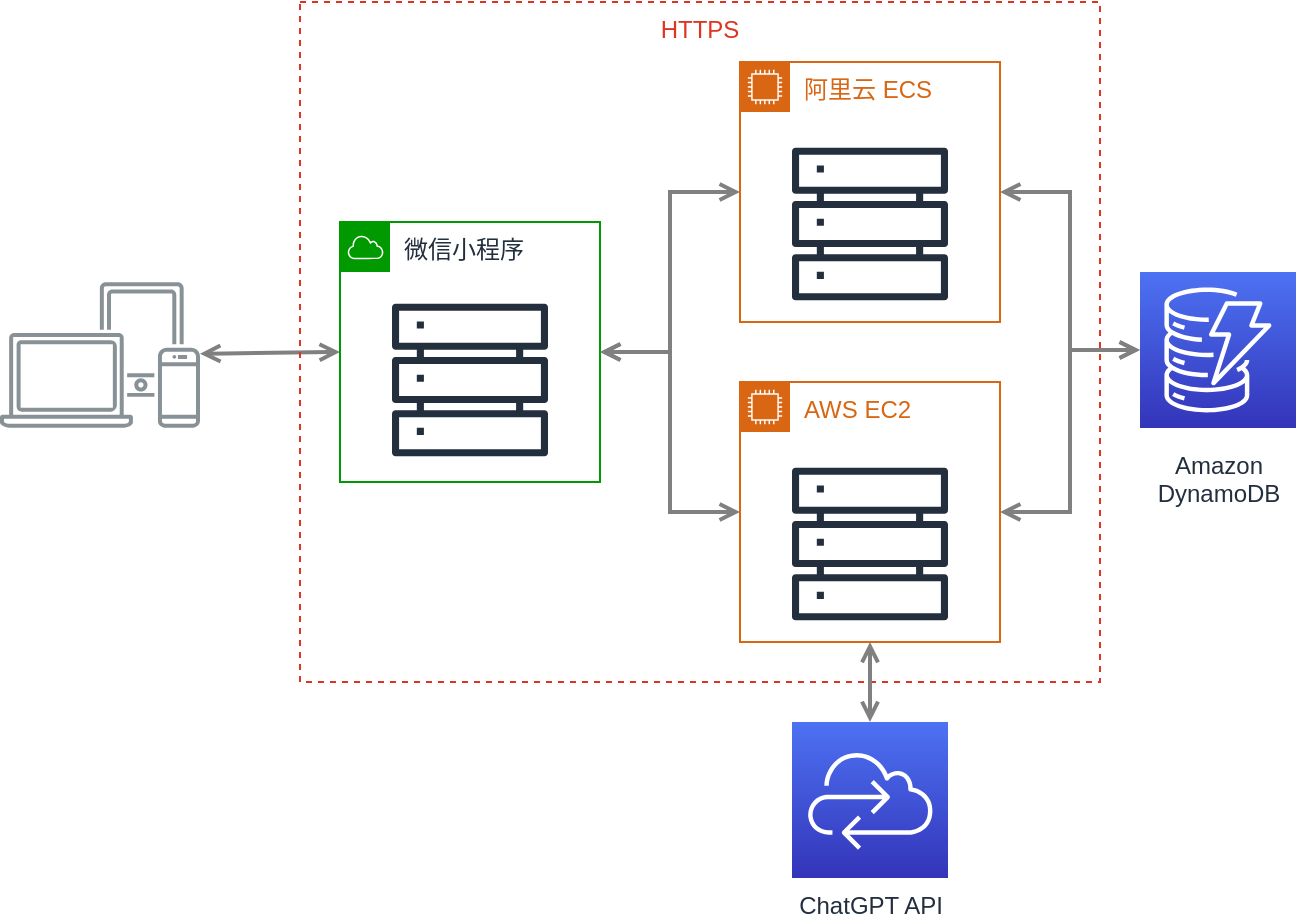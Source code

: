 <mxfile version="21.2.9" type="github">
  <diagram id="Ht1M8jgEwFfnCIfOTk4-" name="Page-1">
    <mxGraphModel dx="989" dy="527" grid="1" gridSize="10" guides="1" tooltips="1" connect="1" arrows="1" fold="1" page="1" pageScale="1" pageWidth="1169" pageHeight="827" math="0" shadow="0">
      <root>
        <mxCell id="0" />
        <mxCell id="1" parent="0" />
        <mxCell id="UEzPUAAOIrF-is8g5C7q-132" style="rounded=0;orthogonalLoop=1;jettySize=auto;html=1;startArrow=open;startFill=0;endArrow=open;endFill=0;strokeWidth=2;strokeColor=#808080;entryX=0;entryY=0.5;entryDx=0;entryDy=0;" parent="1" source="e5bKQ0c9mWcY80X0VNY2-3" target="e5bKQ0c9mWcY80X0VNY2-6" edge="1">
          <mxGeometry relative="1" as="geometry">
            <mxPoint x="658.499" y="372" as="sourcePoint" />
          </mxGeometry>
        </mxCell>
        <mxCell id="UEzPUAAOIrF-is8g5C7q-119" value="Amazon&lt;br&gt;DynamoDB&lt;br&gt;" style="outlineConnect=0;fontColor=#232F3E;gradientColor=#4D72F3;gradientDirection=north;fillColor=#3334B9;strokeColor=#ffffff;dashed=0;verticalLabelPosition=bottom;verticalAlign=top;align=center;html=1;fontSize=12;fontStyle=0;aspect=fixed;shape=mxgraph.aws4.resourceIcon;resIcon=mxgraph.aws4.dynamodb;labelBackgroundColor=#ffffff;spacingTop=5;" parent="1" vertex="1">
          <mxGeometry x="680.0" y="305" width="78" height="78" as="geometry" />
        </mxCell>
        <mxCell id="e5bKQ0c9mWcY80X0VNY2-3" value="" style="sketch=0;outlineConnect=0;gradientColor=none;fontColor=#545B64;strokeColor=none;fillColor=#879196;dashed=0;verticalLabelPosition=bottom;verticalAlign=top;align=center;html=1;fontSize=12;fontStyle=0;aspect=fixed;shape=mxgraph.aws4.illustration_devices;pointerEvents=1" vertex="1" parent="1">
          <mxGeometry x="110" y="310" width="100" height="73" as="geometry" />
        </mxCell>
        <mxCell id="e5bKQ0c9mWcY80X0VNY2-6" value="微信小程序" style="points=[[0,0],[0.25,0],[0.5,0],[0.75,0],[1,0],[1,0.25],[1,0.5],[1,0.75],[1,1],[0.75,1],[0.5,1],[0.25,1],[0,1],[0,0.75],[0,0.5],[0,0.25]];outlineConnect=0;gradientColor=none;html=1;whiteSpace=wrap;fontSize=12;fontStyle=0;container=1;pointerEvents=0;collapsible=0;recursiveResize=0;shape=mxgraph.aws4.group;grIcon=mxgraph.aws4.group_aws_cloud;strokeColor=#009900;fillColor=none;verticalAlign=top;align=left;spacingLeft=30;fontColor=#232F3E;dashed=0;" vertex="1" parent="1">
          <mxGeometry x="280" y="280" width="130" height="130" as="geometry" />
        </mxCell>
        <mxCell id="e5bKQ0c9mWcY80X0VNY2-10" value="" style="sketch=0;outlineConnect=0;fontColor=#232F3E;gradientColor=none;fillColor=#232F3D;strokeColor=none;dashed=0;verticalLabelPosition=bottom;verticalAlign=top;align=center;html=1;fontSize=12;fontStyle=0;aspect=fixed;pointerEvents=1;shape=mxgraph.aws4.servers;" vertex="1" parent="e5bKQ0c9mWcY80X0VNY2-6">
          <mxGeometry x="26" y="40" width="78" height="78" as="geometry" />
        </mxCell>
        <mxCell id="e5bKQ0c9mWcY80X0VNY2-12" value="HTTPS" style="fillColor=none;strokeColor=#DD3522;verticalAlign=top;fontStyle=0;fontColor=#DD3522;whiteSpace=wrap;html=1;dashed=1;" vertex="1" parent="1">
          <mxGeometry x="260" y="170" width="400" height="340" as="geometry" />
        </mxCell>
        <mxCell id="e5bKQ0c9mWcY80X0VNY2-13" value="阿里云 ECS" style="points=[[0,0],[0.25,0],[0.5,0],[0.75,0],[1,0],[1,0.25],[1,0.5],[1,0.75],[1,1],[0.75,1],[0.5,1],[0.25,1],[0,1],[0,0.75],[0,0.5],[0,0.25]];outlineConnect=0;gradientColor=none;html=1;whiteSpace=wrap;fontSize=12;fontStyle=0;container=1;pointerEvents=0;collapsible=0;recursiveResize=0;shape=mxgraph.aws4.group;grIcon=mxgraph.aws4.group_ec2_instance_contents;strokeColor=#D86613;fillColor=none;verticalAlign=top;align=left;spacingLeft=30;fontColor=#D86613;dashed=0;" vertex="1" parent="1">
          <mxGeometry x="480" y="200" width="130" height="130" as="geometry" />
        </mxCell>
        <mxCell id="e5bKQ0c9mWcY80X0VNY2-15" value="" style="sketch=0;outlineConnect=0;fontColor=#232F3E;gradientColor=none;fillColor=#232F3D;strokeColor=none;dashed=0;verticalLabelPosition=bottom;verticalAlign=top;align=center;html=1;fontSize=12;fontStyle=0;aspect=fixed;pointerEvents=1;shape=mxgraph.aws4.servers;" vertex="1" parent="e5bKQ0c9mWcY80X0VNY2-13">
          <mxGeometry x="26" y="42" width="78" height="78" as="geometry" />
        </mxCell>
        <mxCell id="e5bKQ0c9mWcY80X0VNY2-14" style="rounded=0;orthogonalLoop=1;jettySize=auto;html=1;startArrow=open;startFill=0;endArrow=open;endFill=0;strokeWidth=2;strokeColor=#808080;entryX=0;entryY=0.5;entryDx=0;entryDy=0;exitX=1;exitY=0.5;exitDx=0;exitDy=0;edgeStyle=orthogonalEdgeStyle;" edge="1" parent="1" source="e5bKQ0c9mWcY80X0VNY2-6" target="e5bKQ0c9mWcY80X0VNY2-13">
          <mxGeometry relative="1" as="geometry">
            <mxPoint x="200" y="356" as="sourcePoint" />
            <mxPoint x="290" y="355" as="targetPoint" />
          </mxGeometry>
        </mxCell>
        <mxCell id="e5bKQ0c9mWcY80X0VNY2-16" value="AWS EC2" style="points=[[0,0],[0.25,0],[0.5,0],[0.75,0],[1,0],[1,0.25],[1,0.5],[1,0.75],[1,1],[0.75,1],[0.5,1],[0.25,1],[0,1],[0,0.75],[0,0.5],[0,0.25]];outlineConnect=0;gradientColor=none;html=1;whiteSpace=wrap;fontSize=12;fontStyle=0;container=1;pointerEvents=0;collapsible=0;recursiveResize=0;shape=mxgraph.aws4.group;grIcon=mxgraph.aws4.group_ec2_instance_contents;strokeColor=#D86613;fillColor=none;verticalAlign=top;align=left;spacingLeft=30;fontColor=#D86613;dashed=0;" vertex="1" parent="1">
          <mxGeometry x="480" y="360" width="130" height="130" as="geometry" />
        </mxCell>
        <mxCell id="e5bKQ0c9mWcY80X0VNY2-17" value="" style="sketch=0;outlineConnect=0;fontColor=#232F3E;gradientColor=none;fillColor=#232F3D;strokeColor=none;dashed=0;verticalLabelPosition=bottom;verticalAlign=top;align=center;html=1;fontSize=12;fontStyle=0;aspect=fixed;pointerEvents=1;shape=mxgraph.aws4.servers;" vertex="1" parent="e5bKQ0c9mWcY80X0VNY2-16">
          <mxGeometry x="26" y="42" width="78" height="78" as="geometry" />
        </mxCell>
        <mxCell id="e5bKQ0c9mWcY80X0VNY2-20" style="rounded=0;orthogonalLoop=1;jettySize=auto;html=1;startArrow=open;startFill=0;endArrow=open;endFill=0;strokeWidth=2;strokeColor=#808080;entryX=0;entryY=0.5;entryDx=0;entryDy=0;exitX=1;exitY=0.5;exitDx=0;exitDy=0;edgeStyle=orthogonalEdgeStyle;" edge="1" parent="1" source="e5bKQ0c9mWcY80X0VNY2-6" target="e5bKQ0c9mWcY80X0VNY2-16">
          <mxGeometry relative="1" as="geometry">
            <mxPoint x="420" y="355" as="sourcePoint" />
            <mxPoint x="475" y="275" as="targetPoint" />
          </mxGeometry>
        </mxCell>
        <mxCell id="e5bKQ0c9mWcY80X0VNY2-21" style="rounded=0;orthogonalLoop=1;jettySize=auto;html=1;startArrow=open;startFill=0;endArrow=open;endFill=0;strokeWidth=2;strokeColor=#808080;exitX=1;exitY=0.5;exitDx=0;exitDy=0;edgeStyle=orthogonalEdgeStyle;" edge="1" parent="1" source="e5bKQ0c9mWcY80X0VNY2-13" target="UEzPUAAOIrF-is8g5C7q-119">
          <mxGeometry relative="1" as="geometry">
            <mxPoint x="640" y="280" as="sourcePoint" />
            <mxPoint x="710" y="200" as="targetPoint" />
          </mxGeometry>
        </mxCell>
        <mxCell id="e5bKQ0c9mWcY80X0VNY2-22" style="rounded=0;orthogonalLoop=1;jettySize=auto;html=1;startArrow=open;startFill=0;endArrow=open;endFill=0;strokeWidth=2;strokeColor=#808080;exitX=1;exitY=0.5;exitDx=0;exitDy=0;edgeStyle=orthogonalEdgeStyle;" edge="1" parent="1" source="e5bKQ0c9mWcY80X0VNY2-16" target="UEzPUAAOIrF-is8g5C7q-119">
          <mxGeometry relative="1" as="geometry">
            <mxPoint x="630" y="430" as="sourcePoint" />
            <mxPoint x="700" y="509" as="targetPoint" />
          </mxGeometry>
        </mxCell>
        <mxCell id="e5bKQ0c9mWcY80X0VNY2-23" value="ChatGPT API" style="sketch=0;points=[[0,0,0],[0.25,0,0],[0.5,0,0],[0.75,0,0],[1,0,0],[0,1,0],[0.25,1,0],[0.5,1,0],[0.75,1,0],[1,1,0],[0,0.25,0],[0,0.5,0],[0,0.75,0],[1,0.25,0],[1,0.5,0],[1,0.75,0]];outlineConnect=0;fontColor=#232F3E;gradientColor=#4D72F3;gradientDirection=north;fillColor=#3334B9;strokeColor=#ffffff;dashed=0;verticalLabelPosition=bottom;verticalAlign=top;align=center;html=1;fontSize=12;fontStyle=0;aspect=fixed;shape=mxgraph.aws4.resourceIcon;resIcon=mxgraph.aws4.cloud_control_api;" vertex="1" parent="1">
          <mxGeometry x="506" y="530" width="78" height="78" as="geometry" />
        </mxCell>
        <mxCell id="e5bKQ0c9mWcY80X0VNY2-24" style="rounded=0;orthogonalLoop=1;jettySize=auto;html=1;startArrow=open;startFill=0;endArrow=open;endFill=0;strokeWidth=2;strokeColor=#808080;entryX=0.5;entryY=0;entryDx=0;entryDy=0;entryPerimeter=0;" edge="1" parent="1" source="e5bKQ0c9mWcY80X0VNY2-16" target="e5bKQ0c9mWcY80X0VNY2-23">
          <mxGeometry relative="1" as="geometry">
            <mxPoint x="620" y="435" as="sourcePoint" />
            <mxPoint x="690" y="354" as="targetPoint" />
          </mxGeometry>
        </mxCell>
      </root>
    </mxGraphModel>
  </diagram>
</mxfile>
